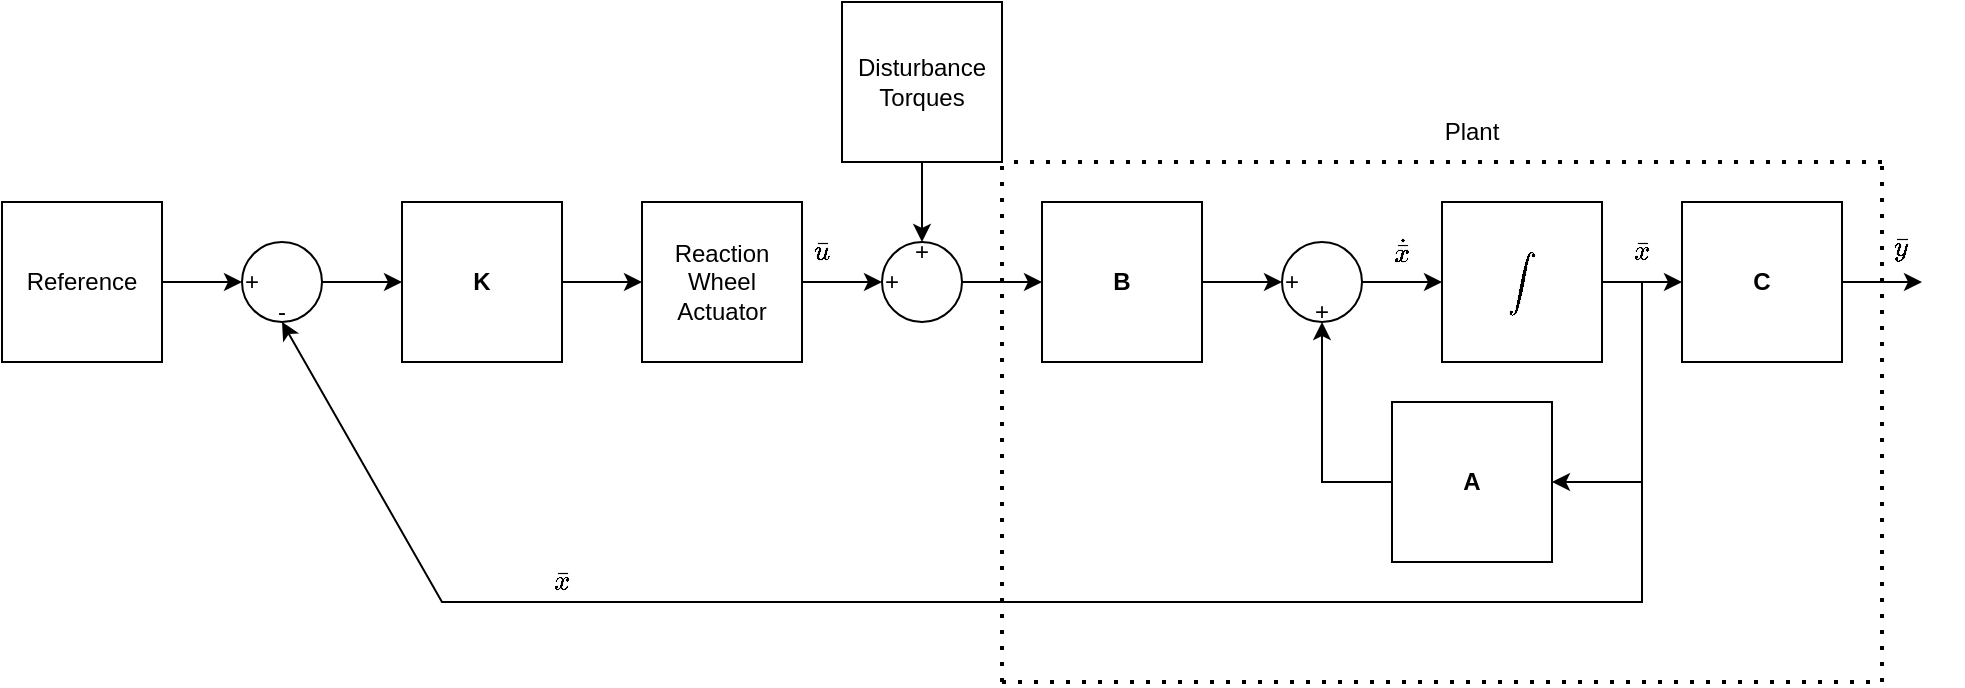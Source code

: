 <mxfile version="25.0.1">
  <diagram name="Page-1" id="poV_U72_nrJcTHgh7RKO">
    <mxGraphModel dx="2170" dy="862" grid="1" gridSize="10" guides="1" tooltips="1" connect="1" arrows="1" fold="1" page="1" pageScale="1" pageWidth="850" pageHeight="1100" math="1" shadow="0">
      <root>
        <mxCell id="0" />
        <mxCell id="1" parent="0" />
        <mxCell id="gdhejjGzFptjKmsVGMB8-23" style="edgeStyle=none;rounded=0;orthogonalLoop=1;jettySize=auto;html=1;entryX=0.5;entryY=1;entryDx=0;entryDy=0;elbow=vertical;" parent="1" source="gdhejjGzFptjKmsVGMB8-1" target="gdhejjGzFptjKmsVGMB8-11" edge="1">
          <mxGeometry relative="1" as="geometry">
            <Array as="points">
              <mxPoint x="140" y="600" />
            </Array>
          </mxGeometry>
        </mxCell>
        <mxCell id="gdhejjGzFptjKmsVGMB8-1" value="&lt;b&gt;A&lt;/b&gt;" style="rounded=0;whiteSpace=wrap;html=1;" parent="1" vertex="1">
          <mxGeometry x="175" y="560" width="80" height="80" as="geometry" />
        </mxCell>
        <mxCell id="gdhejjGzFptjKmsVGMB8-10" style="edgeStyle=orthogonalEdgeStyle;rounded=0;orthogonalLoop=1;jettySize=auto;html=1;entryX=0;entryY=0.5;entryDx=0;entryDy=0;" parent="1" source="gdhejjGzFptjKmsVGMB8-2" target="gdhejjGzFptjKmsVGMB8-6" edge="1">
          <mxGeometry relative="1" as="geometry" />
        </mxCell>
        <mxCell id="gdhejjGzFptjKmsVGMB8-2" value="&lt;b&gt;B&lt;/b&gt;" style="whiteSpace=wrap;html=1;aspect=fixed;" parent="1" vertex="1">
          <mxGeometry y="460" width="80" height="80" as="geometry" />
        </mxCell>
        <mxCell id="gdhejjGzFptjKmsVGMB8-13" value="" style="edgeStyle=orthogonalEdgeStyle;rounded=0;orthogonalLoop=1;jettySize=auto;html=1;" parent="1" source="gdhejjGzFptjKmsVGMB8-4" target="gdhejjGzFptjKmsVGMB8-12" edge="1">
          <mxGeometry relative="1" as="geometry" />
        </mxCell>
        <mxCell id="gdhejjGzFptjKmsVGMB8-4" value="" style="ellipse;whiteSpace=wrap;html=1;aspect=fixed;" parent="1" vertex="1">
          <mxGeometry x="120" y="480" width="40" height="40" as="geometry" />
        </mxCell>
        <mxCell id="gdhejjGzFptjKmsVGMB8-6" value="+" style="text;html=1;align=center;verticalAlign=middle;whiteSpace=wrap;rounded=0;" parent="1" vertex="1">
          <mxGeometry x="120" y="495" width="10" height="10" as="geometry" />
        </mxCell>
        <mxCell id="gdhejjGzFptjKmsVGMB8-11" value="+" style="text;html=1;align=center;verticalAlign=middle;whiteSpace=wrap;rounded=0;" parent="1" vertex="1">
          <mxGeometry x="135" y="510" width="10" height="10" as="geometry" />
        </mxCell>
        <mxCell id="gdhejjGzFptjKmsVGMB8-15" value="" style="edgeStyle=orthogonalEdgeStyle;rounded=0;orthogonalLoop=1;jettySize=auto;html=1;" parent="1" source="gdhejjGzFptjKmsVGMB8-12" target="gdhejjGzFptjKmsVGMB8-14" edge="1">
          <mxGeometry relative="1" as="geometry" />
        </mxCell>
        <mxCell id="gdhejjGzFptjKmsVGMB8-12" value="$$\int$$" style="whiteSpace=wrap;html=1;aspect=fixed;" parent="1" vertex="1">
          <mxGeometry x="200" y="460" width="80" height="80" as="geometry" />
        </mxCell>
        <mxCell id="gdhejjGzFptjKmsVGMB8-29" style="edgeStyle=none;rounded=0;orthogonalLoop=1;jettySize=auto;html=1;elbow=vertical;" parent="1" source="gdhejjGzFptjKmsVGMB8-14" edge="1">
          <mxGeometry relative="1" as="geometry">
            <mxPoint x="440" y="500" as="targetPoint" />
          </mxGeometry>
        </mxCell>
        <mxCell id="gdhejjGzFptjKmsVGMB8-14" value="&lt;b&gt;C&lt;/b&gt;" style="whiteSpace=wrap;html=1;aspect=fixed;" parent="1" vertex="1">
          <mxGeometry x="320" y="460" width="80" height="80" as="geometry" />
        </mxCell>
        <mxCell id="gdhejjGzFptjKmsVGMB8-25" value="$$\dot{\bar{x}}$$" style="text;html=1;align=center;verticalAlign=middle;whiteSpace=wrap;rounded=0;" parent="1" vertex="1">
          <mxGeometry x="170" y="475" width="20" height="20" as="geometry" />
        </mxCell>
        <mxCell id="gdhejjGzFptjKmsVGMB8-26" value="$$\bar{x}$$" style="text;html=1;align=center;verticalAlign=middle;whiteSpace=wrap;rounded=0;" parent="1" vertex="1">
          <mxGeometry x="290" y="475" width="20" height="20" as="geometry" />
        </mxCell>
        <mxCell id="gdhejjGzFptjKmsVGMB8-28" value="$$\bar{y}$$" style="text;html=1;align=center;verticalAlign=middle;whiteSpace=wrap;rounded=0;" parent="1" vertex="1">
          <mxGeometry x="420" y="475" width="20" height="15" as="geometry" />
        </mxCell>
        <mxCell id="gdhejjGzFptjKmsVGMB8-31" value="" style="endArrow=classic;html=1;rounded=0;elbow=vertical;entryX=1;entryY=0.5;entryDx=0;entryDy=0;" parent="1" target="gdhejjGzFptjKmsVGMB8-1" edge="1">
          <mxGeometry width="50" height="50" relative="1" as="geometry">
            <mxPoint x="300" y="500" as="sourcePoint" />
            <mxPoint x="260" y="520" as="targetPoint" />
            <Array as="points">
              <mxPoint x="300" y="600" />
            </Array>
          </mxGeometry>
        </mxCell>
        <mxCell id="gdhejjGzFptjKmsVGMB8-37" value="" style="edgeStyle=none;rounded=0;orthogonalLoop=1;jettySize=auto;html=1;elbow=vertical;" parent="1" source="gdhejjGzFptjKmsVGMB8-35" target="gdhejjGzFptjKmsVGMB8-36" edge="1">
          <mxGeometry relative="1" as="geometry" />
        </mxCell>
        <mxCell id="gdhejjGzFptjKmsVGMB8-35" value="Reference" style="whiteSpace=wrap;html=1;aspect=fixed;" parent="1" vertex="1">
          <mxGeometry x="-520" y="460" width="80" height="80" as="geometry" />
        </mxCell>
        <mxCell id="gdhejjGzFptjKmsVGMB8-51" value="" style="edgeStyle=none;rounded=0;orthogonalLoop=1;jettySize=auto;html=1;elbow=vertical;" parent="1" source="gdhejjGzFptjKmsVGMB8-36" target="gdhejjGzFptjKmsVGMB8-49" edge="1">
          <mxGeometry relative="1" as="geometry" />
        </mxCell>
        <mxCell id="gdhejjGzFptjKmsVGMB8-36" value="" style="ellipse;whiteSpace=wrap;html=1;aspect=fixed;" parent="1" vertex="1">
          <mxGeometry x="-400" y="480" width="40" height="40" as="geometry" />
        </mxCell>
        <mxCell id="gdhejjGzFptjKmsVGMB8-38" value="+" style="text;html=1;align=center;verticalAlign=middle;whiteSpace=wrap;rounded=0;" parent="1" vertex="1">
          <mxGeometry x="-400" y="495" width="10" height="10" as="geometry" />
        </mxCell>
        <mxCell id="gdhejjGzFptjKmsVGMB8-39" value="-" style="text;html=1;align=center;verticalAlign=middle;whiteSpace=wrap;rounded=0;" parent="1" vertex="1">
          <mxGeometry x="-385" y="510" width="10" height="10" as="geometry" />
        </mxCell>
        <mxCell id="gdhejjGzFptjKmsVGMB8-46" value="$$\bar{u}$$" style="text;html=1;align=center;verticalAlign=middle;whiteSpace=wrap;rounded=0;" parent="1" vertex="1">
          <mxGeometry x="-120" y="475" width="20" height="20" as="geometry" />
        </mxCell>
        <mxCell id="gdhejjGzFptjKmsVGMB8-47" value="Reaction Wheel Actuator" style="whiteSpace=wrap;html=1;aspect=fixed;" parent="1" vertex="1">
          <mxGeometry x="-200" y="460" width="80" height="80" as="geometry" />
        </mxCell>
        <mxCell id="gdhejjGzFptjKmsVGMB8-50" value="" style="edgeStyle=none;rounded=0;orthogonalLoop=1;jettySize=auto;html=1;elbow=vertical;" parent="1" source="gdhejjGzFptjKmsVGMB8-49" target="gdhejjGzFptjKmsVGMB8-47" edge="1">
          <mxGeometry relative="1" as="geometry" />
        </mxCell>
        <mxCell id="gdhejjGzFptjKmsVGMB8-49" value="&lt;b&gt;K&lt;/b&gt;" style="whiteSpace=wrap;html=1;aspect=fixed;" parent="1" vertex="1">
          <mxGeometry x="-320" y="460" width="80" height="80" as="geometry" />
        </mxCell>
        <mxCell id="gdhejjGzFptjKmsVGMB8-52" value="" style="endArrow=classic;html=1;rounded=0;elbow=vertical;entryX=0.5;entryY=1;entryDx=0;entryDy=0;" parent="1" target="gdhejjGzFptjKmsVGMB8-39" edge="1">
          <mxGeometry width="50" height="50" relative="1" as="geometry">
            <mxPoint x="300" y="600" as="sourcePoint" />
            <mxPoint x="-50" y="690" as="targetPoint" />
            <Array as="points">
              <mxPoint x="300" y="660" />
              <mxPoint x="-300" y="660" />
            </Array>
          </mxGeometry>
        </mxCell>
        <mxCell id="gdhejjGzFptjKmsVGMB8-53" value="$$\bar{x}$$" style="text;html=1;align=center;verticalAlign=middle;whiteSpace=wrap;rounded=0;" parent="1" vertex="1">
          <mxGeometry x="-250" y="640" width="20" height="20" as="geometry" />
        </mxCell>
        <mxCell id="gdhejjGzFptjKmsVGMB8-57" value="" style="endArrow=none;dashed=1;html=1;dashPattern=1 3;strokeWidth=2;rounded=0;elbow=vertical;" parent="1" edge="1">
          <mxGeometry width="50" height="50" relative="1" as="geometry">
            <mxPoint x="-20" y="700" as="sourcePoint" />
            <mxPoint x="-20" y="440" as="targetPoint" />
          </mxGeometry>
        </mxCell>
        <mxCell id="gdhejjGzFptjKmsVGMB8-58" value="" style="endArrow=none;dashed=1;html=1;dashPattern=1 3;strokeWidth=2;rounded=0;elbow=vertical;" parent="1" edge="1">
          <mxGeometry width="50" height="50" relative="1" as="geometry">
            <mxPoint x="420" y="440" as="sourcePoint" />
            <mxPoint x="-20" y="440" as="targetPoint" />
          </mxGeometry>
        </mxCell>
        <mxCell id="gdhejjGzFptjKmsVGMB8-59" value="" style="endArrow=none;dashed=1;html=1;dashPattern=1 3;strokeWidth=2;rounded=0;elbow=vertical;" parent="1" edge="1">
          <mxGeometry width="50" height="50" relative="1" as="geometry">
            <mxPoint x="420" y="700" as="sourcePoint" />
            <mxPoint x="420" y="440" as="targetPoint" />
          </mxGeometry>
        </mxCell>
        <mxCell id="gdhejjGzFptjKmsVGMB8-60" value="" style="endArrow=none;dashed=1;html=1;dashPattern=1 3;strokeWidth=2;rounded=0;elbow=vertical;" parent="1" edge="1">
          <mxGeometry width="50" height="50" relative="1" as="geometry">
            <mxPoint x="-20" y="700" as="sourcePoint" />
            <mxPoint x="420" y="700" as="targetPoint" />
          </mxGeometry>
        </mxCell>
        <mxCell id="gdhejjGzFptjKmsVGMB8-61" value="Plant" style="text;html=1;align=center;verticalAlign=middle;whiteSpace=wrap;rounded=0;" parent="1" vertex="1">
          <mxGeometry x="185" y="410" width="60" height="30" as="geometry" />
        </mxCell>
        <mxCell id="nDqnSDlLlepKM1fWZ48i-11" style="edgeStyle=orthogonalEdgeStyle;rounded=0;orthogonalLoop=1;jettySize=auto;html=1;exitX=1;exitY=0.5;exitDx=0;exitDy=0;" parent="1" source="gdhejjGzFptjKmsVGMB8-47" target="nDqnSDlLlepKM1fWZ48i-5" edge="1">
          <mxGeometry relative="1" as="geometry" />
        </mxCell>
        <mxCell id="nDqnSDlLlepKM1fWZ48i-13" value="" style="edgeStyle=orthogonalEdgeStyle;rounded=0;orthogonalLoop=1;jettySize=auto;html=1;" parent="1" source="nDqnSDlLlepKM1fWZ48i-5" target="gdhejjGzFptjKmsVGMB8-2" edge="1">
          <mxGeometry relative="1" as="geometry" />
        </mxCell>
        <mxCell id="nDqnSDlLlepKM1fWZ48i-5" value="" style="ellipse;whiteSpace=wrap;html=1;aspect=fixed;" parent="1" vertex="1">
          <mxGeometry x="-80" y="480" width="40" height="40" as="geometry" />
        </mxCell>
        <mxCell id="nDqnSDlLlepKM1fWZ48i-6" value="+" style="text;html=1;align=center;verticalAlign=middle;whiteSpace=wrap;rounded=0;" parent="1" vertex="1">
          <mxGeometry x="-80" y="495" width="10" height="10" as="geometry" />
        </mxCell>
        <mxCell id="nDqnSDlLlepKM1fWZ48i-7" value="+" style="text;html=1;align=center;verticalAlign=middle;whiteSpace=wrap;rounded=0;" parent="1" vertex="1">
          <mxGeometry x="-65" y="480" width="10" height="10" as="geometry" />
        </mxCell>
        <mxCell id="nDqnSDlLlepKM1fWZ48i-15" style="edgeStyle=orthogonalEdgeStyle;rounded=0;orthogonalLoop=1;jettySize=auto;html=1;entryX=0.5;entryY=0;entryDx=0;entryDy=0;" parent="1" source="nDqnSDlLlepKM1fWZ48i-14" target="nDqnSDlLlepKM1fWZ48i-7" edge="1">
          <mxGeometry relative="1" as="geometry" />
        </mxCell>
        <mxCell id="nDqnSDlLlepKM1fWZ48i-14" value="Disturbance Torques" style="whiteSpace=wrap;html=1;aspect=fixed;" parent="1" vertex="1">
          <mxGeometry x="-100" y="360" width="80" height="80" as="geometry" />
        </mxCell>
      </root>
    </mxGraphModel>
  </diagram>
</mxfile>
